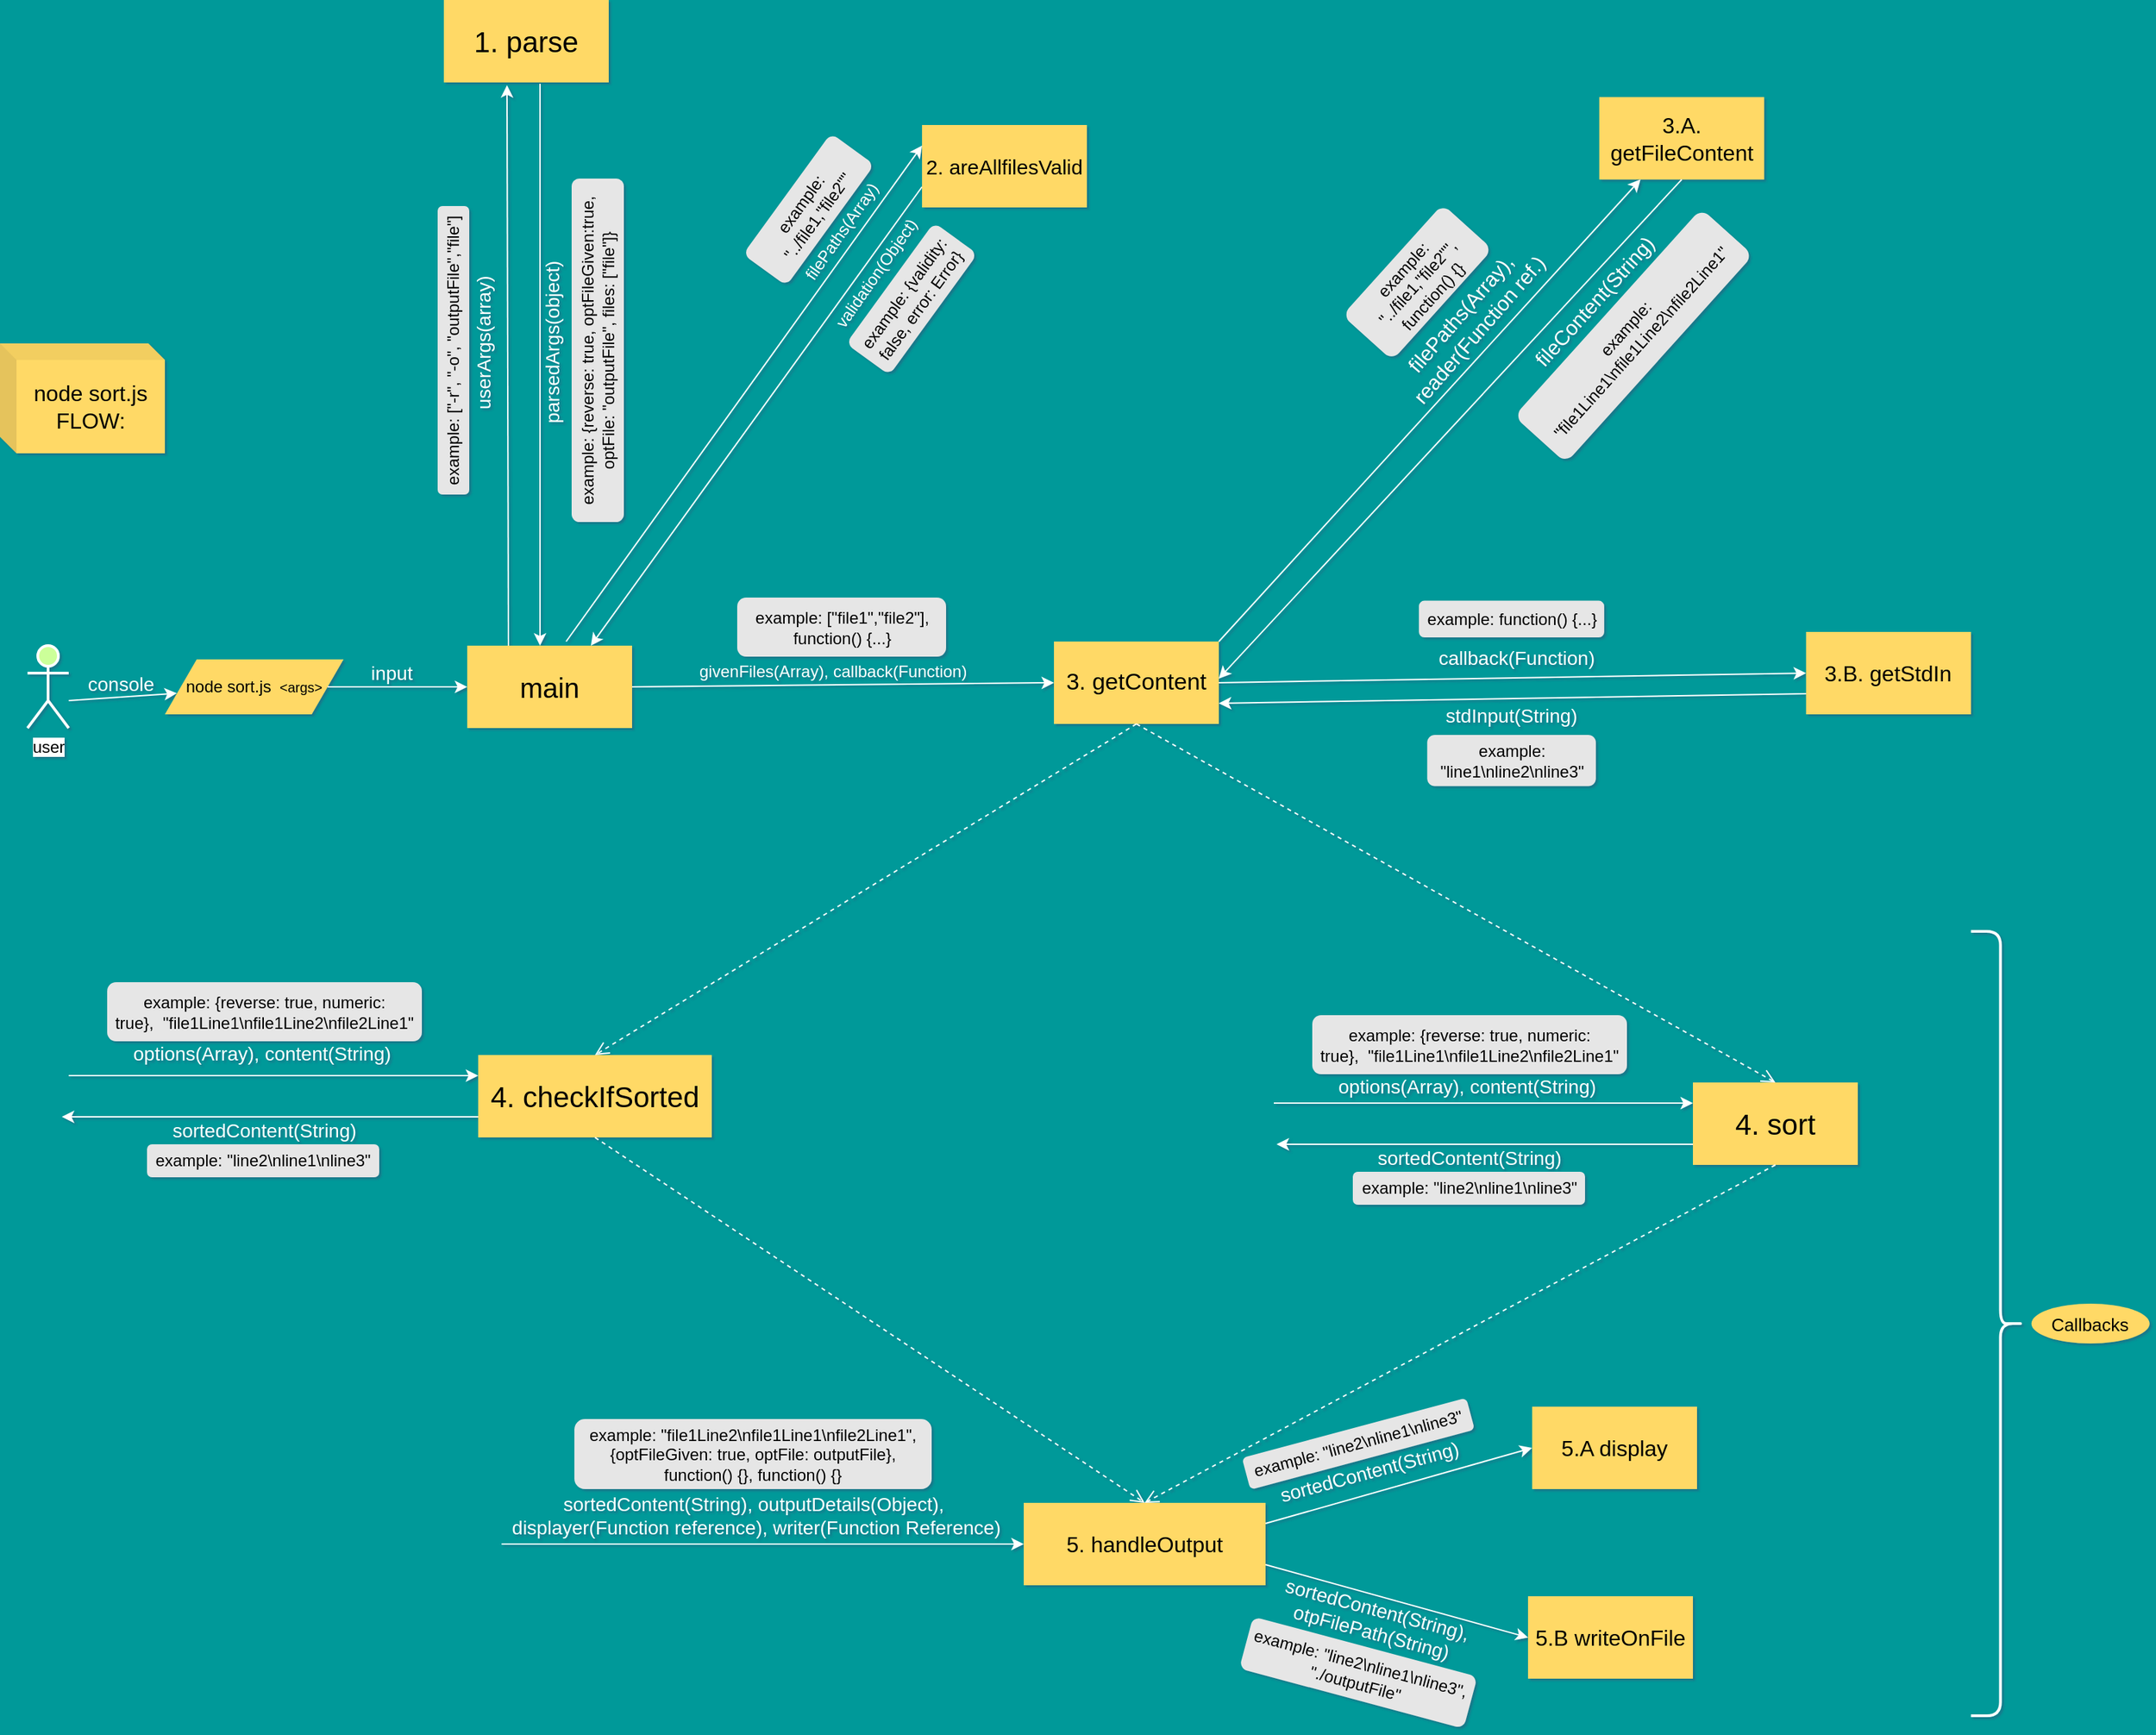 <mxfile version="12.4.3" type="google" pages="1"><diagram id="N4Ij9WuN3RFrkxpYfdpp" name="Page-1"><mxGraphModel dx="2018" dy="1342" grid="0" gridSize="10" guides="1" tooltips="1" connect="1" arrows="1" fold="1" page="0" pageScale="1" pageWidth="1169" pageHeight="827" background="#009999" math="0" shadow="1"><root><mxCell id="0"/><mxCell id="1" parent="0"/><mxCell id="Ac_rzK2JTNrZDox1xto--100" value="" style="endArrow=classic;html=1;strokeColor=#FFFFFF;fillColor=#CCFF99;exitX=0;exitY=0.75;exitDx=0;exitDy=0;entryX=0.75;entryY=0;entryDx=0;entryDy=0;" edge="1" parent="1" source="Ac_rzK2JTNrZDox1xto--98" target="Ac_rzK2JTNrZDox1xto--44"><mxGeometry width="50" height="50" relative="1" as="geometry"><mxPoint x="691" y="-68" as="sourcePoint"/><mxPoint x="432.24" y="237.42" as="targetPoint"/></mxGeometry></mxCell><mxCell id="Ac_rzK2JTNrZDox1xto--32" value="user" style="shape=umlActor;verticalLabelPosition=bottom;labelBackgroundColor=#ffffff;verticalAlign=top;html=1;outlineConnect=0;strokeWidth=2;fillColor=#CCFF99;strokeColor=#FFFFFF;" vertex="1" parent="1"><mxGeometry x="30" y="230" width="30" height="60" as="geometry"/></mxCell><mxCell id="Ac_rzK2JTNrZDox1xto--37" value="&lt;span style=&quot;font-size: 16px ; text-align: left ; white-space: normal&quot;&gt;node sort.js&lt;/span&gt;&lt;br style=&quot;font-size: 16px ; text-align: left ; white-space: normal&quot;&gt;&lt;span style=&quot;font-size: 16px ; text-align: left ; white-space: normal&quot;&gt;FLOW:&lt;/span&gt;" style="shape=cube;whiteSpace=wrap;html=1;boundedLbl=1;backgroundOutline=1;darkOpacity=0.05;darkOpacity2=0.1;strokeWidth=2;size=12;fillColor=#FFD966;strokeColor=none;" vertex="1" parent="1"><mxGeometry x="10" y="10" width="120" height="80" as="geometry"/></mxCell><mxCell id="Ac_rzK2JTNrZDox1xto--41" value="node sort.js&amp;nbsp;&lt;span style=&quot;font-size: 10px&quot;&gt;&amp;nbsp;&amp;lt;args&amp;gt;&lt;/span&gt;" style="shape=parallelogram;perimeter=parallelogramPerimeter;whiteSpace=wrap;html=1;strokeWidth=2;size=0.178;fillColor=#FFD966;strokeColor=none;" vertex="1" parent="1"><mxGeometry x="130" y="240" width="130" height="40" as="geometry"/></mxCell><mxCell id="Ac_rzK2JTNrZDox1xto--42" value="" style="endArrow=classic;html=1;entryX=0.067;entryY=0.617;entryDx=0;entryDy=0;entryPerimeter=0;fillColor=#CCFF99;strokeColor=#FFFFFF;" edge="1" parent="1" target="Ac_rzK2JTNrZDox1xto--41"><mxGeometry width="50" height="50" relative="1" as="geometry"><mxPoint x="60" y="270" as="sourcePoint"/><mxPoint x="120" y="250" as="targetPoint"/></mxGeometry></mxCell><mxCell id="Ac_rzK2JTNrZDox1xto--44" value="main" style="shape=process;whiteSpace=wrap;html=1;backgroundOutline=1;strokeWidth=2;fillColor=#FFD966;strokeColor=none;fontSize=20;" vertex="1" parent="1"><mxGeometry x="350" y="230" width="120" height="60" as="geometry"/></mxCell><mxCell id="Ac_rzK2JTNrZDox1xto--45" value="" style="endArrow=classic;html=1;exitX=1;exitY=0.5;exitDx=0;exitDy=0;entryX=0;entryY=0.5;entryDx=0;entryDy=0;fillColor=#CCFF99;strokeColor=#FFFFFF;" edge="1" parent="1" source="Ac_rzK2JTNrZDox1xto--41" target="Ac_rzK2JTNrZDox1xto--44"><mxGeometry width="50" height="50" relative="1" as="geometry"><mxPoint x="260" y="300" as="sourcePoint"/><mxPoint x="330" y="251" as="targetPoint"/></mxGeometry></mxCell><mxCell id="Ac_rzK2JTNrZDox1xto--51" value="" style="endArrow=classic;html=1;exitX=0.25;exitY=0;exitDx=0;exitDy=0;entryX=0.383;entryY=1.033;entryDx=0;entryDy=0;fillColor=#CCFF99;strokeColor=#FFFFFF;entryPerimeter=0;" edge="1" parent="1" source="Ac_rzK2JTNrZDox1xto--44" target="Ac_rzK2JTNrZDox1xto--50"><mxGeometry width="50" height="50" relative="1" as="geometry"><mxPoint x="500" y="290" as="sourcePoint"/><mxPoint x="550" y="240" as="targetPoint"/></mxGeometry></mxCell><mxCell id="Ac_rzK2JTNrZDox1xto--52" value="example: [&quot;-r&quot;, &quot;-o&quot;, &quot;outputFile&quot;,&quot;file&quot;]" style="rounded=1;whiteSpace=wrap;html=1;strokeWidth=2;fillColor=#E6E6E6;strokeColor=none;rotation=-90;" vertex="1" parent="1"><mxGeometry x="235" y="3.5" width="210" height="23" as="geometry"/></mxCell><mxCell id="Ac_rzK2JTNrZDox1xto--54" value="" style="endArrow=classic;html=1;entryX=0.75;entryY=0;entryDx=0;entryDy=0;exitX=0.75;exitY=1;exitDx=0;exitDy=0;fillColor=#CCFF99;strokeColor=#FFFFFF;" edge="1" parent="1"><mxGeometry width="50" height="50" relative="1" as="geometry"><mxPoint x="403" y="-179" as="sourcePoint"/><mxPoint x="403" y="230" as="targetPoint"/></mxGeometry></mxCell><mxCell id="Ac_rzK2JTNrZDox1xto--57" value="example: {reverse: true, optFileGiven:true, optFile: &quot;outputFile&quot;, files: [&quot;file&quot;]}" style="rounded=1;whiteSpace=wrap;html=1;strokeWidth=2;fillColor=#E6E6E6;strokeColor=none;rotation=-90;" vertex="1" parent="1"><mxGeometry x="320" y="-4.0" width="250" height="38" as="geometry"/></mxCell><mxCell id="Ac_rzK2JTNrZDox1xto--60" value="3. getContent" style="rounded=0;whiteSpace=wrap;html=1;strokeWidth=2;fillColor=#FFD966;strokeColor=none;fontSize=17;" vertex="1" parent="1"><mxGeometry x="777" y="227" width="120" height="60" as="geometry"/></mxCell><mxCell id="Ac_rzK2JTNrZDox1xto--61" value="" style="endArrow=classic;html=1;exitX=1;exitY=0.5;exitDx=0;exitDy=0;entryX=0;entryY=0.5;entryDx=0;entryDy=0;fillColor=#CCFF99;strokeColor=#FFFFFF;" edge="1" parent="1" source="Ac_rzK2JTNrZDox1xto--44" target="Ac_rzK2JTNrZDox1xto--60"><mxGeometry width="50" height="50" relative="1" as="geometry"><mxPoint x="470" y="258" as="sourcePoint"/><mxPoint x="777" y="257.02" as="targetPoint"/></mxGeometry></mxCell><mxCell id="Ac_rzK2JTNrZDox1xto--64" value="example: [&quot;file1&quot;,&quot;file2&quot;], function() {...}" style="rounded=1;whiteSpace=wrap;html=1;strokeWidth=2;fillColor=#E6E6E6;strokeColor=none;" vertex="1" parent="1"><mxGeometry x="546.5" y="195" width="152" height="43" as="geometry"/></mxCell><mxCell id="Ac_rzK2JTNrZDox1xto--50" value="1. parse" style="rounded=0;whiteSpace=wrap;html=1;strokeWidth=2;fillColor=#FFD966;strokeColor=none;fontSize=21;" vertex="1" parent="1"><mxGeometry x="333" y="-240" width="120" height="60" as="geometry"/></mxCell><mxCell id="Ac_rzK2JTNrZDox1xto--67" value="&lt;font style=&quot;font-size: 14px&quot; color=&quot;#ffffff&quot;&gt;parsedArgs(object)&lt;/font&gt;" style="text;html=1;strokeColor=none;fillColor=none;align=center;verticalAlign=middle;whiteSpace=wrap;rounded=0;rotation=-90;" vertex="1" parent="1"><mxGeometry x="392" y="-1" width="40" height="20" as="geometry"/></mxCell><mxCell id="Ac_rzK2JTNrZDox1xto--71" value="&lt;font style=&quot;font-size: 14px&quot; color=&quot;#ffffff&quot;&gt;userArgs(array)&lt;/font&gt;" style="text;html=1;rotation=-90;" vertex="1" parent="1"><mxGeometry x="309" y="-5" width="103" height="28" as="geometry"/></mxCell><mxCell id="Ac_rzK2JTNrZDox1xto--73" value="console" style="text;html=1;rotation=0;fontSize=14;fontColor=#FFFFFF;" vertex="1" parent="1"><mxGeometry x="72" y="243" width="61" height="28" as="geometry"/></mxCell><mxCell id="Ac_rzK2JTNrZDox1xto--74" value="input" style="text;html=1;fontSize=14;fontColor=#FFFFFF;" vertex="1" parent="1"><mxGeometry x="278" y="235" width="46" height="28" as="geometry"/></mxCell><mxCell id="Ac_rzK2JTNrZDox1xto--76" value="givenFiles(Array), callback(Function)" style="text;html=1;fontColor=#FFFFFF;" vertex="1" parent="1"><mxGeometry x="517" y="235" width="111" height="28" as="geometry"/></mxCell><mxCell id="Ac_rzK2JTNrZDox1xto--80" value="3.A. getFileContent" style="rounded=0;whiteSpace=wrap;html=1;strokeColor=none;strokeWidth=2;fillColor=#FFD966;fontSize=16;" vertex="1" parent="1"><mxGeometry x="1173.84" y="-169.32" width="120" height="60" as="geometry"/></mxCell><mxCell id="Ac_rzK2JTNrZDox1xto--81" value="" style="endArrow=classic;html=1;strokeColor=#FFFFFF;fillColor=#CCFF99;entryX=0.25;entryY=1;entryDx=0;entryDy=0;exitX=1;exitY=0;exitDx=0;exitDy=0;" edge="1" parent="1" source="Ac_rzK2JTNrZDox1xto--60" target="Ac_rzK2JTNrZDox1xto--80"><mxGeometry width="50" height="50" relative="1" as="geometry"><mxPoint x="950" y="136" as="sourcePoint"/><mxPoint x="1090" y="108" as="targetPoint"/></mxGeometry></mxCell><mxCell id="Ac_rzK2JTNrZDox1xto--82" value="filePaths(Array)" style="text;html=1;strokeColor=none;fillColor=none;align=center;verticalAlign=middle;whiteSpace=wrap;rounded=0;rotation=-55;fontColor=#FFFFFF;" vertex="1" parent="1"><mxGeometry x="602.5" y="-81" width="40" height="20" as="geometry"/></mxCell><mxCell id="Ac_rzK2JTNrZDox1xto--83" value="" style="endArrow=classic;html=1;strokeColor=#FFFFFF;fillColor=#CCFF99;exitX=0.5;exitY=1;exitDx=0;exitDy=0;entryX=1;entryY=0.75;entryDx=0;entryDy=0;" edge="1" parent="1" source="Ac_rzK2JTNrZDox1xto--80"><mxGeometry width="50" height="50" relative="1" as="geometry"><mxPoint x="1181" y="99" as="sourcePoint"/><mxPoint x="897" y="254" as="targetPoint"/></mxGeometry></mxCell><mxCell id="Ac_rzK2JTNrZDox1xto--84" value="fileContent(String)" style="text;html=1;strokeColor=none;fillColor=none;align=center;verticalAlign=middle;whiteSpace=wrap;rounded=0;rotation=-48;fontSize=15;fontColor=#FFFFFF;" vertex="1" parent="1"><mxGeometry x="1150" y="-31" width="40" height="20" as="geometry"/></mxCell><mxCell id="Ac_rzK2JTNrZDox1xto--85" value="example: &quot;../file1,&quot;file2&quot;&quot;" style="rounded=1;whiteSpace=wrap;html=1;strokeWidth=2;fillColor=#E6E6E6;strokeColor=none;rotation=-54;" vertex="1" parent="1"><mxGeometry x="544" y="-107" width="109" height="39" as="geometry"/></mxCell><mxCell id="Ac_rzK2JTNrZDox1xto--86" value="example: &quot;file1Line1\nfile1Line2\nfile2Line1&quot;" style="rounded=1;whiteSpace=wrap;html=1;strokeWidth=2;fillColor=#E6E6E6;strokeColor=none;rotation=-48;" vertex="1" parent="1"><mxGeometry x="1097" y="-21.0" width="203.65" height="50.82" as="geometry"/></mxCell><mxCell id="Ac_rzK2JTNrZDox1xto--88" value="3.B. getStdIn" style="rounded=0;whiteSpace=wrap;html=1;strokeColor=none;strokeWidth=2;fillColor=#FFD966;fontSize=16;" vertex="1" parent="1"><mxGeometry x="1324.34" y="220" width="120" height="60" as="geometry"/></mxCell><mxCell id="Ac_rzK2JTNrZDox1xto--89" value="" style="endArrow=classic;html=1;strokeColor=#FFFFFF;fillColor=#CCFF99;entryX=0;entryY=0.5;entryDx=0;entryDy=0;exitX=1;exitY=0.5;exitDx=0;exitDy=0;" edge="1" parent="1" source="Ac_rzK2JTNrZDox1xto--60" target="Ac_rzK2JTNrZDox1xto--88"><mxGeometry width="50" height="50" relative="1" as="geometry"><mxPoint x="851" y="478" as="sourcePoint"/><mxPoint x="1135" y="323" as="targetPoint"/></mxGeometry></mxCell><mxCell id="Ac_rzK2JTNrZDox1xto--91" value="" style="endArrow=classic;html=1;strokeColor=#FFFFFF;fillColor=#CCFF99;exitX=0;exitY=0.75;exitDx=0;exitDy=0;entryX=1;entryY=0.75;entryDx=0;entryDy=0;" edge="1" parent="1" source="Ac_rzK2JTNrZDox1xto--88" target="Ac_rzK2JTNrZDox1xto--60"><mxGeometry width="50" height="50" relative="1" as="geometry"><mxPoint x="1073" y="328" as="sourcePoint"/><mxPoint x="789" y="483" as="targetPoint"/></mxGeometry></mxCell><mxCell id="Ac_rzK2JTNrZDox1xto--92" value="stdInput(String)" style="text;html=1;strokeColor=none;fillColor=none;align=center;verticalAlign=middle;whiteSpace=wrap;rounded=0;rotation=0;fontSize=14;fontColor=#FFFFFF;" vertex="1" parent="1"><mxGeometry x="1090" y="271" width="40" height="20" as="geometry"/></mxCell><mxCell id="Ac_rzK2JTNrZDox1xto--94" value="example: &quot;line1\nline2\nline3&quot;" style="rounded=1;whiteSpace=wrap;html=1;strokeWidth=2;fillColor=#E6E6E6;strokeColor=none;rotation=0;" vertex="1" parent="1"><mxGeometry x="1048.64" y="295" width="122.73" height="37.25" as="geometry"/></mxCell><mxCell id="Ac_rzK2JTNrZDox1xto--98" value="2. areAllfilesValid" style="rounded=0;whiteSpace=wrap;html=1;strokeColor=none;strokeWidth=2;fillColor=#FFD966;fontSize=15;" vertex="1" parent="1"><mxGeometry x="681" y="-149" width="120" height="60" as="geometry"/></mxCell><mxCell id="Ac_rzK2JTNrZDox1xto--99" value="" style="endArrow=classic;html=1;strokeColor=#FFFFFF;fillColor=#CCFF99;entryX=0;entryY=0.25;entryDx=0;entryDy=0;" edge="1" parent="1" target="Ac_rzK2JTNrZDox1xto--98"><mxGeometry width="50" height="50" relative="1" as="geometry"><mxPoint x="422" y="227" as="sourcePoint"/><mxPoint x="607" y="37" as="targetPoint"/></mxGeometry></mxCell><mxCell id="Ac_rzK2JTNrZDox1xto--101" value="validation(Object)" style="text;html=1;strokeColor=none;fillColor=none;align=center;verticalAlign=middle;whiteSpace=wrap;rounded=0;rotation=-55;fontColor=#FFFFFF;" vertex="1" parent="1"><mxGeometry x="628" y="-51" width="40" height="20" as="geometry"/></mxCell><mxCell id="Ac_rzK2JTNrZDox1xto--102" value="example: {validity: false, error: Error}" style="rounded=1;whiteSpace=wrap;html=1;strokeWidth=2;fillColor=#E6E6E6;strokeColor=none;rotation=-54;" vertex="1" parent="1"><mxGeometry x="619" y="-42" width="109" height="39" as="geometry"/></mxCell><mxCell id="Ac_rzK2JTNrZDox1xto--106" value="example: function() {...}" style="rounded=1;whiteSpace=wrap;html=1;strokeWidth=2;fillColor=#E6E6E6;strokeColor=none;rotation=0;" vertex="1" parent="1"><mxGeometry x="1042.59" y="197.31" width="134.84" height="26.69" as="geometry"/></mxCell><mxCell id="Ac_rzK2JTNrZDox1xto--107" value="callback(Function)" style="text;html=1;rotation=0;fontSize=14;fontColor=#FFFFFF;" vertex="1" parent="1"><mxGeometry x="1054.51" y="224" width="111" height="28" as="geometry"/></mxCell><mxCell id="Ac_rzK2JTNrZDox1xto--108" value="filePaths(Array), reader(Function ref.)" style="text;html=1;strokeColor=none;fillColor=none;align=center;verticalAlign=middle;whiteSpace=wrap;rounded=0;rotation=-49;fontSize=15;fontColor=#FFFFFF;" vertex="1" parent="1"><mxGeometry x="983.84" y="-16.5" width="190" height="20" as="geometry"/></mxCell><mxCell id="Ac_rzK2JTNrZDox1xto--109" value="example: &quot;../file1,&quot;file2&quot;&quot;, function() {}" style="rounded=1;whiteSpace=wrap;html=1;strokeWidth=2;fillColor=#E6E6E6;strokeColor=none;rotation=-48;" vertex="1" parent="1"><mxGeometry x="987" y="-59" width="109" height="49" as="geometry"/></mxCell><mxCell id="Ac_rzK2JTNrZDox1xto--114" value="&lt;font color=&quot;#000000&quot; style=&quot;font-size: 21px;&quot;&gt;4. sort&lt;/font&gt;" style="rounded=0;whiteSpace=wrap;html=1;strokeColor=none;strokeWidth=2;fillColor=#FFD966;fontSize=21;fontColor=#FFFFFF;" vertex="1" parent="1"><mxGeometry x="1242" y="548" width="120" height="60" as="geometry"/></mxCell><mxCell id="Ac_rzK2JTNrZDox1xto--115" value="" style="endArrow=classic;html=1;strokeColor=#FFFFFF;fillColor=#CCFF99;fontSize=14;fontColor=#FFFFFF;entryX=0;entryY=0.25;entryDx=0;entryDy=0;" edge="1" parent="1" target="Ac_rzK2JTNrZDox1xto--114"><mxGeometry width="50" height="50" relative="1" as="geometry"><mxPoint x="937" y="563" as="sourcePoint"/><mxPoint x="987" y="544" as="targetPoint"/></mxGeometry></mxCell><mxCell id="Ac_rzK2JTNrZDox1xto--116" value="" style="endArrow=classic;html=1;strokeColor=#FFFFFF;fillColor=#CCFF99;fontSize=14;fontColor=#FFFFFF;exitX=0;exitY=0.75;exitDx=0;exitDy=0;" edge="1" parent="1" source="Ac_rzK2JTNrZDox1xto--114"><mxGeometry width="50" height="50" relative="1" as="geometry"><mxPoint x="1239" y="573" as="sourcePoint"/><mxPoint x="939" y="593" as="targetPoint"/></mxGeometry></mxCell><mxCell id="Ac_rzK2JTNrZDox1xto--117" value="options(Array), content(String)" style="text;html=1;fontColor=#FFFFFF;fontSize=14;" vertex="1" parent="1"><mxGeometry x="982" y="536" width="217" height="28" as="geometry"/></mxCell><mxCell id="Ac_rzK2JTNrZDox1xto--118" value="example: {reverse: true, numeric: true},&amp;nbsp;&amp;nbsp;&lt;span style=&quot;background-color: rgb(230 , 230 , 230)&quot;&gt;&quot;file1Line1\nfile1Line2\nfile2Line1&quot;&lt;/span&gt;" style="rounded=1;whiteSpace=wrap;html=1;strokeWidth=2;fillColor=#E6E6E6;strokeColor=none;" vertex="1" parent="1"><mxGeometry x="965" y="499" width="229" height="43" as="geometry"/></mxCell><mxCell id="Ac_rzK2JTNrZDox1xto--119" value="sortedContent(String)" style="text;html=1;align=center;verticalAlign=middle;resizable=0;points=[];;autosize=1;fontSize=14;fontColor=#FFFFFF;" vertex="1" parent="1"><mxGeometry x="1007" y="592" width="144" height="21" as="geometry"/></mxCell><mxCell id="Ac_rzK2JTNrZDox1xto--120" value="example: &quot;line2\nline1\nline3&quot;" style="rounded=1;whiteSpace=wrap;html=1;strokeWidth=2;fillColor=#E6E6E6;strokeColor=none;" vertex="1" parent="1"><mxGeometry x="994.5" y="613" width="169" height="24" as="geometry"/></mxCell><mxCell id="Ac_rzK2JTNrZDox1xto--122" value="&lt;font color=&quot;#000000&quot; style=&quot;font-size: 16px&quot;&gt;5. handleOutput&lt;/font&gt;" style="rounded=0;whiteSpace=wrap;html=1;strokeColor=none;strokeWidth=2;fillColor=#FFD966;fontSize=14;fontColor=#FFFFFF;" vertex="1" parent="1"><mxGeometry x="755" y="854" width="176" height="60" as="geometry"/></mxCell><mxCell id="Ac_rzK2JTNrZDox1xto--123" value="" style="endArrow=classic;html=1;strokeColor=#FFFFFF;fillColor=#CCFF99;fontSize=14;fontColor=#FFFFFF;entryX=0;entryY=0.5;entryDx=0;entryDy=0;" edge="1" parent="1" target="Ac_rzK2JTNrZDox1xto--122"><mxGeometry width="50" height="50" relative="1" as="geometry"><mxPoint x="375" y="884" as="sourcePoint"/><mxPoint x="747" y="884" as="targetPoint"/></mxGeometry></mxCell><mxCell id="Ac_rzK2JTNrZDox1xto--125" value="sortedContent(String), outputDetails(Object),&lt;br&gt;&amp;nbsp;displayer(Function reference), writer(Function Reference)" style="text;html=1;fontColor=#FFFFFF;fontSize=14;align=center;" vertex="1" parent="1"><mxGeometry x="412" y="840" width="292" height="28" as="geometry"/></mxCell><mxCell id="Ac_rzK2JTNrZDox1xto--126" value="example:&amp;nbsp;&lt;span style=&quot;background-color: rgb(230 , 230 , 230)&quot;&gt;&quot;file1Line2\nfile1Line1\nfile2Line1&quot;, {optFileGiven: true, optFile: outputFile}, function() {}, function() {}&lt;/span&gt;" style="rounded=1;whiteSpace=wrap;html=1;strokeWidth=2;fillColor=#E6E6E6;strokeColor=none;" vertex="1" parent="1"><mxGeometry x="428" y="793" width="260" height="51" as="geometry"/></mxCell><mxCell id="Ac_rzK2JTNrZDox1xto--131" value="5.A display" style="rounded=0;whiteSpace=wrap;html=1;strokeColor=none;strokeWidth=2;fillColor=#FFD966;fontSize=16;" vertex="1" parent="1"><mxGeometry x="1125" y="784" width="120" height="60" as="geometry"/></mxCell><mxCell id="Ac_rzK2JTNrZDox1xto--132" value="5.B writeOnFile" style="rounded=0;whiteSpace=wrap;html=1;strokeColor=none;strokeWidth=2;fillColor=#FFD966;fontSize=16;" vertex="1" parent="1"><mxGeometry x="1122" y="922" width="120" height="60" as="geometry"/></mxCell><mxCell id="Ac_rzK2JTNrZDox1xto--133" value="" style="endArrow=classic;html=1;strokeColor=#FFFFFF;fillColor=#CCFF99;fontSize=14;fontColor=#FFFFFF;entryX=0;entryY=0.5;entryDx=0;entryDy=0;exitX=1;exitY=0.25;exitDx=0;exitDy=0;" edge="1" parent="1" source="Ac_rzK2JTNrZDox1xto--122" target="Ac_rzK2JTNrZDox1xto--131"><mxGeometry width="50" height="50" relative="1" as="geometry"><mxPoint x="651" y="1053" as="sourcePoint"/><mxPoint x="701" y="1003" as="targetPoint"/></mxGeometry></mxCell><mxCell id="Ac_rzK2JTNrZDox1xto--134" value="" style="endArrow=classic;html=1;strokeColor=#FFFFFF;fillColor=#CCFF99;fontSize=14;fontColor=#FFFFFF;entryX=0;entryY=0.5;entryDx=0;entryDy=0;exitX=1;exitY=0.75;exitDx=0;exitDy=0;" edge="1" parent="1" source="Ac_rzK2JTNrZDox1xto--122" target="Ac_rzK2JTNrZDox1xto--132"><mxGeometry width="50" height="50" relative="1" as="geometry"><mxPoint x="933" y="879" as="sourcePoint"/><mxPoint x="1132" y="848" as="targetPoint"/></mxGeometry></mxCell><mxCell id="Ac_rzK2JTNrZDox1xto--136" value="sortedContent(String)" style="text;html=1;rotation=-15;fontSize=14;fontColor=#FFFFFF;" vertex="1" parent="1"><mxGeometry x="938" y="820" width="111" height="28" as="geometry"/></mxCell><mxCell id="Ac_rzK2JTNrZDox1xto--139" value="example: &quot;line2\nline1\nline3&quot;" style="rounded=1;whiteSpace=wrap;html=1;strokeWidth=2;fillColor=#E6E6E6;strokeColor=none;rotation=-15;" vertex="1" parent="1"><mxGeometry x="914" y="799" width="169" height="24" as="geometry"/></mxCell><mxCell id="Ac_rzK2JTNrZDox1xto--140" value="sortedContent(String), &lt;br&gt;otpFilePath(String)" style="text;html=1;rotation=15;fontSize=14;fontColor=#FFFFFF;align=center;" vertex="1" parent="1"><mxGeometry x="957" y="917" width="111" height="28" as="geometry"/></mxCell><mxCell id="Ac_rzK2JTNrZDox1xto--141" value="example: &quot;line2\nline1\nline3&quot;, &quot;./outputFile&quot;" style="rounded=1;whiteSpace=wrap;html=1;strokeWidth=2;fillColor=#E6E6E6;strokeColor=none;rotation=15;" vertex="1" parent="1"><mxGeometry x="914" y="958" width="169" height="39.15" as="geometry"/></mxCell><mxCell id="Ac_rzK2JTNrZDox1xto--143" value="" style="shape=curlyBracket;whiteSpace=wrap;html=1;rounded=1;strokeColor=#FFFFFF;strokeWidth=2;fillColor=#FFD966;fontSize=13;fontColor=#FFFFFF;rotation=-180;size=0.45;" vertex="1" parent="1"><mxGeometry x="1444.34" y="438" width="39" height="571" as="geometry"/></mxCell><mxCell id="Ac_rzK2JTNrZDox1xto--144" value="&lt;font color=&quot;#000000&quot;&gt;Callbacks&lt;/font&gt;" style="ellipse;whiteSpace=wrap;html=1;strokeColor=none;strokeWidth=2;fillColor=#FFD966;fontSize=13;fontColor=#FFFFFF;rotation=0;" vertex="1" parent="1"><mxGeometry x="1488.34" y="709" width="86" height="29" as="geometry"/></mxCell><mxCell id="Ac_rzK2JTNrZDox1xto--149" value="" style="html=1;verticalAlign=bottom;endArrow=open;dashed=1;endSize=8;strokeColor=#FFFFFF;fillColor=#CCFF99;fontSize=13;fontColor=#FFFFFF;exitX=0.5;exitY=1;exitDx=0;exitDy=0;entryX=0.5;entryY=0;entryDx=0;entryDy=0;" edge="1" parent="1" source="Ac_rzK2JTNrZDox1xto--60" target="Ac_rzK2JTNrZDox1xto--114"><mxGeometry relative="1" as="geometry"><mxPoint x="832" y="418" as="sourcePoint"/><mxPoint x="752" y="418" as="targetPoint"/></mxGeometry></mxCell><mxCell id="Ac_rzK2JTNrZDox1xto--150" value="" style="html=1;verticalAlign=bottom;endArrow=open;dashed=1;endSize=8;strokeColor=#FFFFFF;fillColor=#CCFF99;fontSize=13;fontColor=#FFFFFF;exitX=0.5;exitY=1;exitDx=0;exitDy=0;entryX=0.5;entryY=0;entryDx=0;entryDy=0;" edge="1" parent="1" source="Ac_rzK2JTNrZDox1xto--114" target="Ac_rzK2JTNrZDox1xto--122"><mxGeometry relative="1" as="geometry"><mxPoint x="1312" y="254" as="sourcePoint"/><mxPoint x="1312" y="558" as="targetPoint"/></mxGeometry></mxCell><mxCell id="Ac_rzK2JTNrZDox1xto--161" value="&lt;font color=&quot;#000000&quot; style=&quot;font-size: 21px&quot;&gt;4. checkIfSorted&lt;/font&gt;" style="rounded=0;whiteSpace=wrap;html=1;strokeColor=none;strokeWidth=2;fillColor=#FFD966;fontSize=21;fontColor=#FFFFFF;" vertex="1" parent="1"><mxGeometry x="358" y="528" width="170" height="60" as="geometry"/></mxCell><mxCell id="Ac_rzK2JTNrZDox1xto--162" value="" style="endArrow=classic;html=1;strokeColor=#FFFFFF;fillColor=#CCFF99;fontSize=14;fontColor=#FFFFFF;entryX=0;entryY=0.25;entryDx=0;entryDy=0;" edge="1" parent="1" target="Ac_rzK2JTNrZDox1xto--161"><mxGeometry width="50" height="50" relative="1" as="geometry"><mxPoint x="60" y="543" as="sourcePoint"/><mxPoint x="103" y="517" as="targetPoint"/></mxGeometry></mxCell><mxCell id="Ac_rzK2JTNrZDox1xto--163" value="" style="endArrow=classic;html=1;strokeColor=#FFFFFF;fillColor=#CCFF99;fontSize=14;fontColor=#FFFFFF;exitX=0;exitY=0.75;exitDx=0;exitDy=0;" edge="1" parent="1" source="Ac_rzK2JTNrZDox1xto--161"><mxGeometry width="50" height="50" relative="1" as="geometry"><mxPoint x="355" y="546" as="sourcePoint"/><mxPoint x="55" y="573" as="targetPoint"/></mxGeometry></mxCell><mxCell id="Ac_rzK2JTNrZDox1xto--164" value="options(Array), content(String)" style="text;html=1;fontColor=#FFFFFF;fontSize=14;" vertex="1" parent="1"><mxGeometry x="105" y="512" width="217" height="28" as="geometry"/></mxCell><mxCell id="Ac_rzK2JTNrZDox1xto--165" value="example: {reverse: true, numeric: true},&amp;nbsp;&amp;nbsp;&lt;span style=&quot;background-color: rgb(230 , 230 , 230)&quot;&gt;&quot;file1Line1\nfile1Line2\nfile2Line1&quot;&lt;/span&gt;" style="rounded=1;whiteSpace=wrap;html=1;strokeWidth=2;fillColor=#E6E6E6;strokeColor=none;" vertex="1" parent="1"><mxGeometry x="88" y="475" width="229" height="43" as="geometry"/></mxCell><mxCell id="Ac_rzK2JTNrZDox1xto--166" value="sortedContent(String)" style="text;html=1;align=center;verticalAlign=middle;resizable=0;points=[];;autosize=1;fontSize=14;fontColor=#FFFFFF;" vertex="1" parent="1"><mxGeometry x="129.5" y="572" width="144" height="21" as="geometry"/></mxCell><mxCell id="Ac_rzK2JTNrZDox1xto--167" value="example: &quot;line2\nline1\nline3&quot;" style="rounded=1;whiteSpace=wrap;html=1;strokeWidth=2;fillColor=#E6E6E6;strokeColor=none;" vertex="1" parent="1"><mxGeometry x="117" y="593" width="169" height="24" as="geometry"/></mxCell><mxCell id="Ac_rzK2JTNrZDox1xto--168" value="" style="html=1;verticalAlign=bottom;endArrow=open;dashed=1;endSize=8;strokeColor=#FFFFFF;fillColor=#CCFF99;fontSize=13;fontColor=#FFFFFF;exitX=0.5;exitY=1;exitDx=0;exitDy=0;entryX=0.5;entryY=0;entryDx=0;entryDy=0;" edge="1" parent="1" source="Ac_rzK2JTNrZDox1xto--60" target="Ac_rzK2JTNrZDox1xto--161"><mxGeometry relative="1" as="geometry"><mxPoint x="938" y="438" as="sourcePoint"/><mxPoint x="479" y="684" as="targetPoint"/></mxGeometry></mxCell><mxCell id="Ac_rzK2JTNrZDox1xto--169" value="" style="html=1;verticalAlign=bottom;endArrow=open;dashed=1;endSize=8;strokeColor=#FFFFFF;fillColor=#CCFF99;fontSize=13;fontColor=#FFFFFF;exitX=0.5;exitY=1;exitDx=0;exitDy=0;entryX=0.5;entryY=0;entryDx=0;entryDy=0;" edge="1" parent="1" source="Ac_rzK2JTNrZDox1xto--161" target="Ac_rzK2JTNrZDox1xto--122"><mxGeometry relative="1" as="geometry"><mxPoint x="527" y="653" as="sourcePoint"/><mxPoint x="992" y="914" as="targetPoint"/></mxGeometry></mxCell></root></mxGraphModel></diagram></mxfile>
